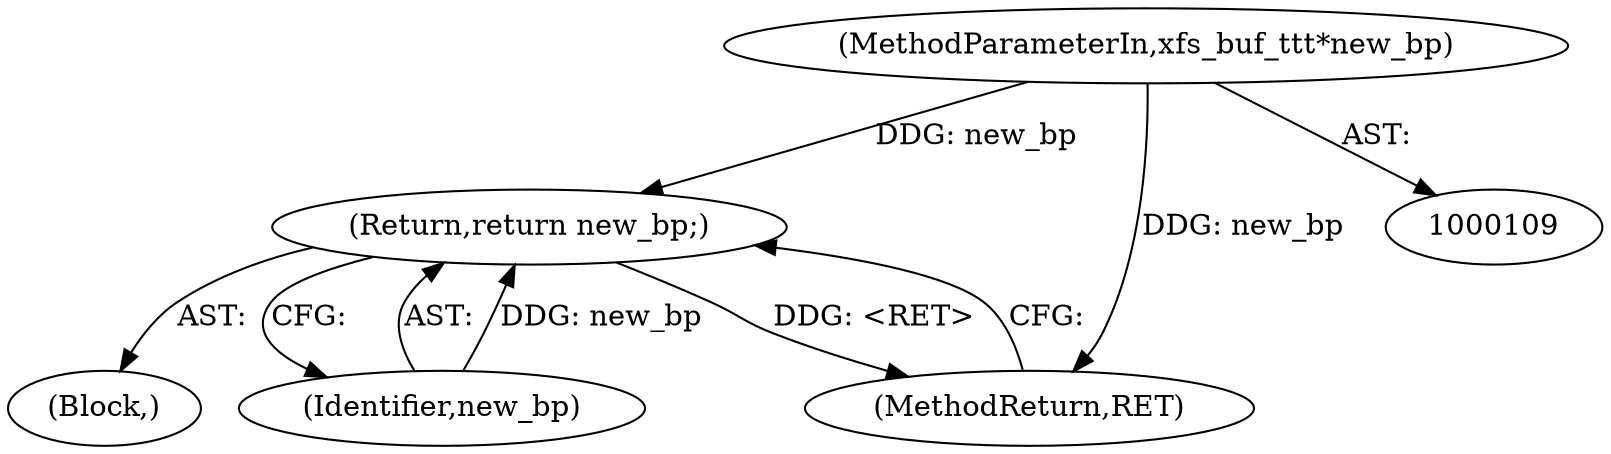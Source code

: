 digraph "0_linux_eb178619f930fa2ba2348de332a1ff1c66a31424@pointer" {
"1000114" [label="(MethodParameterIn,xfs_buf_t\t\t*new_bp)"];
"1000336" [label="(Return,return new_bp;)"];
"1000337" [label="(Identifier,new_bp)"];
"1000115" [label="(Block,)"];
"1000114" [label="(MethodParameterIn,xfs_buf_t\t\t*new_bp)"];
"1000336" [label="(Return,return new_bp;)"];
"1000407" [label="(MethodReturn,RET)"];
"1000114" -> "1000109"  [label="AST: "];
"1000114" -> "1000407"  [label="DDG: new_bp"];
"1000114" -> "1000336"  [label="DDG: new_bp"];
"1000336" -> "1000115"  [label="AST: "];
"1000336" -> "1000337"  [label="CFG: "];
"1000337" -> "1000336"  [label="AST: "];
"1000407" -> "1000336"  [label="CFG: "];
"1000336" -> "1000407"  [label="DDG: <RET>"];
"1000337" -> "1000336"  [label="DDG: new_bp"];
}
